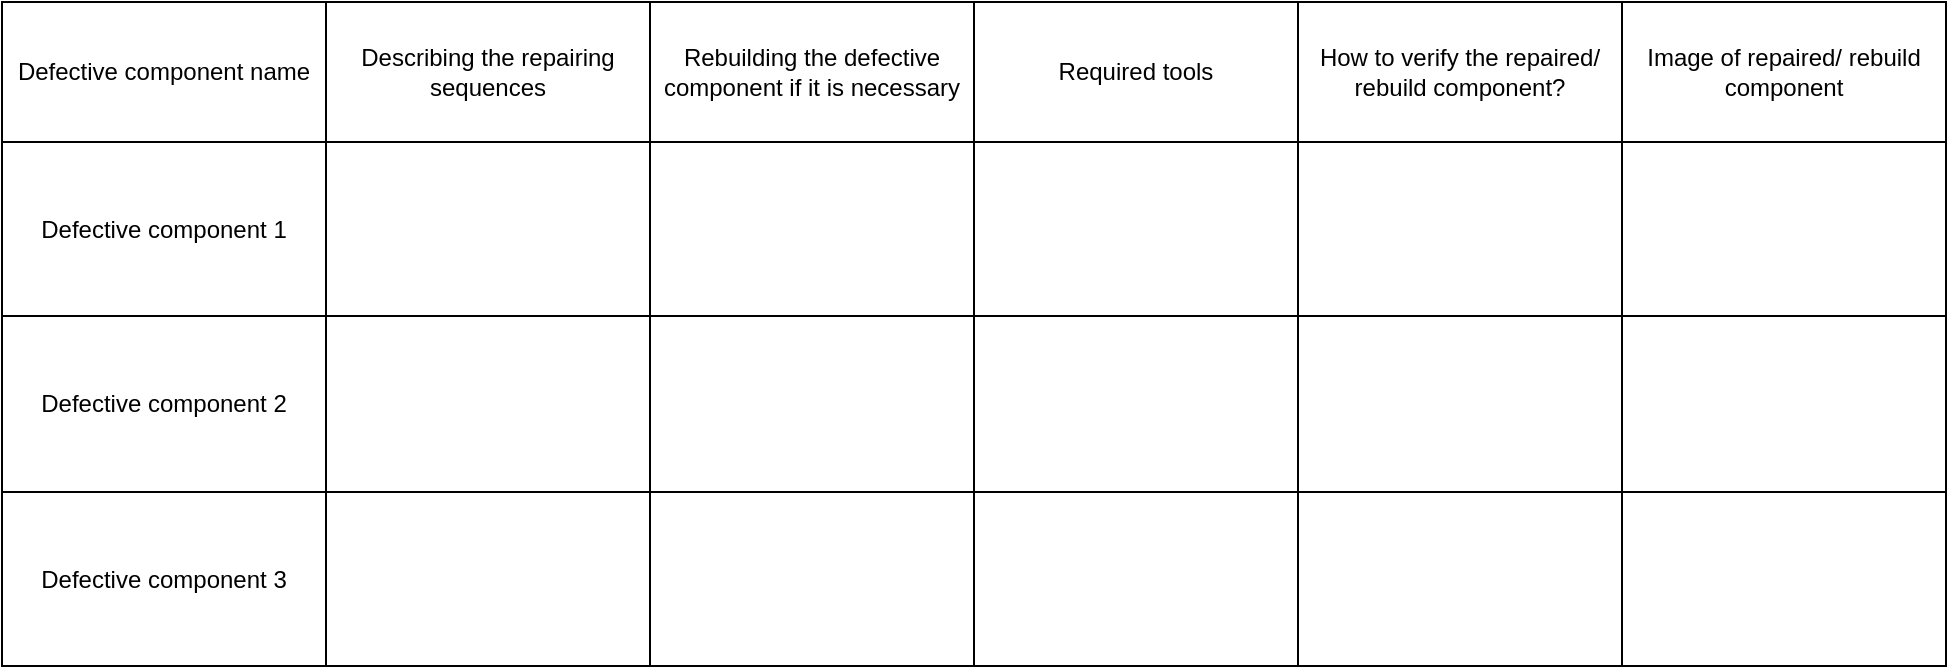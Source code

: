 <mxfile version="15.0.6" type="github">
  <diagram id="4_eNWzwnBPdjGAX8QIh4" name="Page-1">
    <mxGraphModel dx="1666" dy="831" grid="1" gridSize="10" guides="1" tooltips="1" connect="1" arrows="1" fold="1" page="1" pageScale="1" pageWidth="827" pageHeight="1169" math="0" shadow="0">
      <root>
        <mxCell id="0" />
        <mxCell id="1" parent="0" />
        <mxCell id="FYJbt8zKLaMy1Ooj_55s-1" value="" style="shape=table;startSize=0;container=1;collapsible=0;childLayout=tableLayout;" parent="1" vertex="1">
          <mxGeometry x="60" y="340" width="972" height="332" as="geometry" />
        </mxCell>
        <mxCell id="FYJbt8zKLaMy1Ooj_55s-2" value="" style="shape=partialRectangle;collapsible=0;dropTarget=0;pointerEvents=0;fillColor=none;top=0;left=0;bottom=0;right=0;points=[[0,0.5],[1,0.5]];portConstraint=eastwest;" parent="FYJbt8zKLaMy1Ooj_55s-1" vertex="1">
          <mxGeometry width="972" height="70" as="geometry" />
        </mxCell>
        <mxCell id="FYJbt8zKLaMy1Ooj_55s-3" value="Defective component name" style="shape=partialRectangle;html=1;whiteSpace=wrap;connectable=0;overflow=hidden;fillColor=none;top=0;left=0;bottom=0;right=0;pointerEvents=1;" parent="FYJbt8zKLaMy1Ooj_55s-2" vertex="1">
          <mxGeometry width="162" height="70" as="geometry" />
        </mxCell>
        <mxCell id="FYJbt8zKLaMy1Ooj_55s-4" value="Describing the repairing sequences" style="shape=partialRectangle;html=1;whiteSpace=wrap;connectable=0;overflow=hidden;fillColor=none;top=0;left=0;bottom=0;right=0;pointerEvents=1;" parent="FYJbt8zKLaMy1Ooj_55s-2" vertex="1">
          <mxGeometry x="162" width="162" height="70" as="geometry" />
        </mxCell>
        <mxCell id="FYJbt8zKLaMy1Ooj_55s-5" value="Rebuilding the defective component if it is necessary" style="shape=partialRectangle;html=1;whiteSpace=wrap;connectable=0;overflow=hidden;fillColor=none;top=0;left=0;bottom=0;right=0;pointerEvents=1;" parent="FYJbt8zKLaMy1Ooj_55s-2" vertex="1">
          <mxGeometry x="324" width="162" height="70" as="geometry" />
        </mxCell>
        <mxCell id="ZQsUTSLRZHQPRxt_6AjO-5" value="Required tools" style="shape=partialRectangle;html=1;whiteSpace=wrap;connectable=0;overflow=hidden;fillColor=none;top=0;left=0;bottom=0;right=0;pointerEvents=1;" vertex="1" parent="FYJbt8zKLaMy1Ooj_55s-2">
          <mxGeometry x="486" width="162" height="70" as="geometry" />
        </mxCell>
        <mxCell id="FYJbt8zKLaMy1Ooj_55s-6" value="How to verify the repaired/ rebuild component?" style="shape=partialRectangle;html=1;whiteSpace=wrap;connectable=0;overflow=hidden;fillColor=none;top=0;left=0;bottom=0;right=0;pointerEvents=1;" parent="FYJbt8zKLaMy1Ooj_55s-2" vertex="1">
          <mxGeometry x="648" width="162" height="70" as="geometry" />
        </mxCell>
        <mxCell id="FYJbt8zKLaMy1Ooj_55s-7" value="Image of repaired/ rebuild component" style="shape=partialRectangle;html=1;whiteSpace=wrap;connectable=0;overflow=hidden;fillColor=none;top=0;left=0;bottom=0;right=0;pointerEvents=1;" parent="FYJbt8zKLaMy1Ooj_55s-2" vertex="1">
          <mxGeometry x="810" width="162" height="70" as="geometry" />
        </mxCell>
        <mxCell id="FYJbt8zKLaMy1Ooj_55s-8" value="" style="shape=partialRectangle;collapsible=0;dropTarget=0;pointerEvents=0;fillColor=none;top=0;left=0;bottom=0;right=0;points=[[0,0.5],[1,0.5]];portConstraint=eastwest;" parent="FYJbt8zKLaMy1Ooj_55s-1" vertex="1">
          <mxGeometry y="70" width="972" height="87" as="geometry" />
        </mxCell>
        <mxCell id="FYJbt8zKLaMy1Ooj_55s-9" value="Defective component 1" style="shape=partialRectangle;html=1;whiteSpace=wrap;connectable=0;overflow=hidden;fillColor=none;top=0;left=0;bottom=0;right=0;pointerEvents=1;" parent="FYJbt8zKLaMy1Ooj_55s-8" vertex="1">
          <mxGeometry width="162" height="87" as="geometry" />
        </mxCell>
        <mxCell id="FYJbt8zKLaMy1Ooj_55s-10" value="" style="shape=partialRectangle;html=1;whiteSpace=wrap;connectable=0;overflow=hidden;fillColor=none;top=0;left=0;bottom=0;right=0;pointerEvents=1;" parent="FYJbt8zKLaMy1Ooj_55s-8" vertex="1">
          <mxGeometry x="162" width="162" height="87" as="geometry" />
        </mxCell>
        <mxCell id="FYJbt8zKLaMy1Ooj_55s-11" value="" style="shape=partialRectangle;html=1;whiteSpace=wrap;connectable=0;overflow=hidden;fillColor=none;top=0;left=0;bottom=0;right=0;pointerEvents=1;" parent="FYJbt8zKLaMy1Ooj_55s-8" vertex="1">
          <mxGeometry x="324" width="162" height="87" as="geometry" />
        </mxCell>
        <mxCell id="ZQsUTSLRZHQPRxt_6AjO-6" style="shape=partialRectangle;html=1;whiteSpace=wrap;connectable=0;overflow=hidden;fillColor=none;top=0;left=0;bottom=0;right=0;pointerEvents=1;" vertex="1" parent="FYJbt8zKLaMy1Ooj_55s-8">
          <mxGeometry x="486" width="162" height="87" as="geometry" />
        </mxCell>
        <mxCell id="FYJbt8zKLaMy1Ooj_55s-12" value="" style="shape=partialRectangle;html=1;whiteSpace=wrap;connectable=0;overflow=hidden;fillColor=none;top=0;left=0;bottom=0;right=0;pointerEvents=1;" parent="FYJbt8zKLaMy1Ooj_55s-8" vertex="1">
          <mxGeometry x="648" width="162" height="87" as="geometry" />
        </mxCell>
        <mxCell id="FYJbt8zKLaMy1Ooj_55s-13" value="" style="shape=partialRectangle;html=1;whiteSpace=wrap;connectable=0;overflow=hidden;fillColor=none;top=0;left=0;bottom=0;right=0;pointerEvents=1;" parent="FYJbt8zKLaMy1Ooj_55s-8" vertex="1">
          <mxGeometry x="810" width="162" height="87" as="geometry" />
        </mxCell>
        <mxCell id="FYJbt8zKLaMy1Ooj_55s-14" value="" style="shape=partialRectangle;collapsible=0;dropTarget=0;pointerEvents=0;fillColor=none;top=0;left=0;bottom=0;right=0;points=[[0,0.5],[1,0.5]];portConstraint=eastwest;" parent="FYJbt8zKLaMy1Ooj_55s-1" vertex="1">
          <mxGeometry y="157" width="972" height="88" as="geometry" />
        </mxCell>
        <mxCell id="FYJbt8zKLaMy1Ooj_55s-15" value="Defective component 2" style="shape=partialRectangle;html=1;whiteSpace=wrap;connectable=0;overflow=hidden;fillColor=none;top=0;left=0;bottom=0;right=0;pointerEvents=1;" parent="FYJbt8zKLaMy1Ooj_55s-14" vertex="1">
          <mxGeometry width="162" height="88" as="geometry" />
        </mxCell>
        <mxCell id="FYJbt8zKLaMy1Ooj_55s-16" value="" style="shape=partialRectangle;html=1;whiteSpace=wrap;connectable=0;overflow=hidden;fillColor=none;top=0;left=0;bottom=0;right=0;pointerEvents=1;" parent="FYJbt8zKLaMy1Ooj_55s-14" vertex="1">
          <mxGeometry x="162" width="162" height="88" as="geometry" />
        </mxCell>
        <mxCell id="FYJbt8zKLaMy1Ooj_55s-17" value="" style="shape=partialRectangle;html=1;whiteSpace=wrap;connectable=0;overflow=hidden;fillColor=none;top=0;left=0;bottom=0;right=0;pointerEvents=1;" parent="FYJbt8zKLaMy1Ooj_55s-14" vertex="1">
          <mxGeometry x="324" width="162" height="88" as="geometry" />
        </mxCell>
        <mxCell id="ZQsUTSLRZHQPRxt_6AjO-7" style="shape=partialRectangle;html=1;whiteSpace=wrap;connectable=0;overflow=hidden;fillColor=none;top=0;left=0;bottom=0;right=0;pointerEvents=1;" vertex="1" parent="FYJbt8zKLaMy1Ooj_55s-14">
          <mxGeometry x="486" width="162" height="88" as="geometry" />
        </mxCell>
        <mxCell id="FYJbt8zKLaMy1Ooj_55s-18" value="" style="shape=partialRectangle;html=1;whiteSpace=wrap;connectable=0;overflow=hidden;fillColor=none;top=0;left=0;bottom=0;right=0;pointerEvents=1;" parent="FYJbt8zKLaMy1Ooj_55s-14" vertex="1">
          <mxGeometry x="648" width="162" height="88" as="geometry" />
        </mxCell>
        <mxCell id="FYJbt8zKLaMy1Ooj_55s-19" value="" style="shape=partialRectangle;html=1;whiteSpace=wrap;connectable=0;overflow=hidden;fillColor=none;top=0;left=0;bottom=0;right=0;pointerEvents=1;" parent="FYJbt8zKLaMy1Ooj_55s-14" vertex="1">
          <mxGeometry x="810" width="162" height="88" as="geometry" />
        </mxCell>
        <mxCell id="FYJbt8zKLaMy1Ooj_55s-20" value="" style="shape=partialRectangle;collapsible=0;dropTarget=0;pointerEvents=0;fillColor=none;top=0;left=0;bottom=0;right=0;points=[[0,0.5],[1,0.5]];portConstraint=eastwest;" parent="FYJbt8zKLaMy1Ooj_55s-1" vertex="1">
          <mxGeometry y="245" width="972" height="87" as="geometry" />
        </mxCell>
        <mxCell id="FYJbt8zKLaMy1Ooj_55s-21" value="Defective component 3" style="shape=partialRectangle;html=1;whiteSpace=wrap;connectable=0;overflow=hidden;fillColor=none;top=0;left=0;bottom=0;right=0;pointerEvents=1;" parent="FYJbt8zKLaMy1Ooj_55s-20" vertex="1">
          <mxGeometry width="162" height="87" as="geometry" />
        </mxCell>
        <mxCell id="FYJbt8zKLaMy1Ooj_55s-22" value="" style="shape=partialRectangle;html=1;whiteSpace=wrap;connectable=0;overflow=hidden;fillColor=none;top=0;left=0;bottom=0;right=0;pointerEvents=1;" parent="FYJbt8zKLaMy1Ooj_55s-20" vertex="1">
          <mxGeometry x="162" width="162" height="87" as="geometry" />
        </mxCell>
        <mxCell id="FYJbt8zKLaMy1Ooj_55s-23" value="" style="shape=partialRectangle;html=1;whiteSpace=wrap;connectable=0;overflow=hidden;fillColor=none;top=0;left=0;bottom=0;right=0;pointerEvents=1;" parent="FYJbt8zKLaMy1Ooj_55s-20" vertex="1">
          <mxGeometry x="324" width="162" height="87" as="geometry" />
        </mxCell>
        <mxCell id="ZQsUTSLRZHQPRxt_6AjO-8" style="shape=partialRectangle;html=1;whiteSpace=wrap;connectable=0;overflow=hidden;fillColor=none;top=0;left=0;bottom=0;right=0;pointerEvents=1;" vertex="1" parent="FYJbt8zKLaMy1Ooj_55s-20">
          <mxGeometry x="486" width="162" height="87" as="geometry" />
        </mxCell>
        <mxCell id="FYJbt8zKLaMy1Ooj_55s-24" value="" style="shape=partialRectangle;html=1;whiteSpace=wrap;connectable=0;overflow=hidden;fillColor=none;top=0;left=0;bottom=0;right=0;pointerEvents=1;" parent="FYJbt8zKLaMy1Ooj_55s-20" vertex="1">
          <mxGeometry x="648" width="162" height="87" as="geometry" />
        </mxCell>
        <mxCell id="FYJbt8zKLaMy1Ooj_55s-25" value="" style="shape=partialRectangle;html=1;whiteSpace=wrap;connectable=0;overflow=hidden;fillColor=none;top=0;left=0;bottom=0;right=0;pointerEvents=1;" parent="FYJbt8zKLaMy1Ooj_55s-20" vertex="1">
          <mxGeometry x="810" width="162" height="87" as="geometry" />
        </mxCell>
      </root>
    </mxGraphModel>
  </diagram>
</mxfile>
